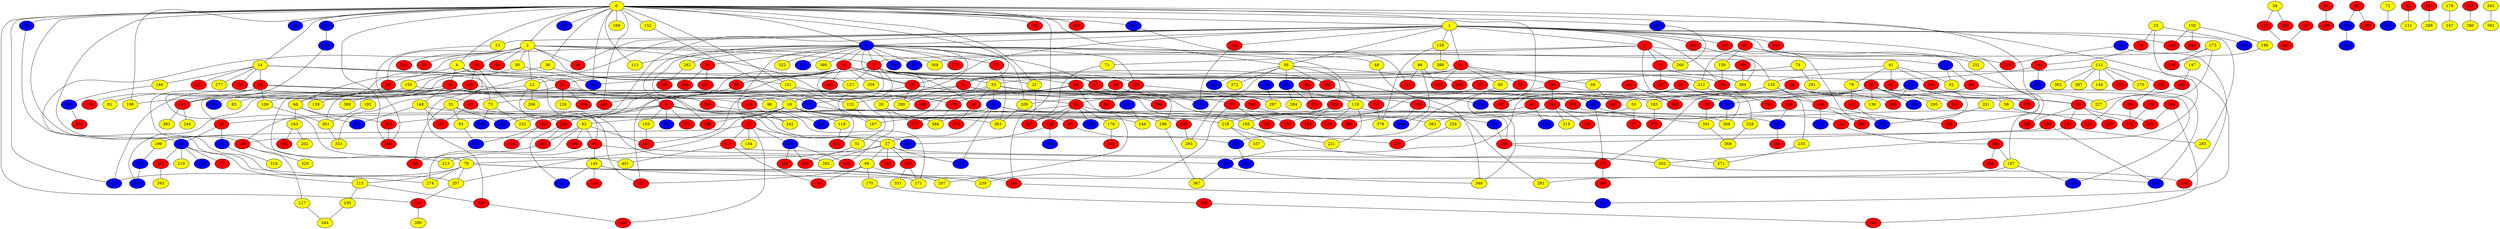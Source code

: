 graph {
0 [style = filled fillcolor = yellow];
1 [style = filled fillcolor = yellow];
2 [style = filled fillcolor = yellow];
3 [style = filled fillcolor = red];
4 [style = filled fillcolor = yellow];
5 [style = filled fillcolor = blue];
6 [style = filled fillcolor = red];
7 [style = filled fillcolor = red];
8 [style = filled fillcolor = red];
9 [style = filled fillcolor = red];
10 [style = filled fillcolor = red];
11 [style = filled fillcolor = red];
12 [style = filled fillcolor = yellow];
13 [style = filled fillcolor = yellow];
14 [style = filled fillcolor = yellow];
15 [style = filled fillcolor = red];
16 [style = filled fillcolor = red];
17 [style = filled fillcolor = blue];
18 [style = filled fillcolor = yellow];
19 [style = filled fillcolor = red];
20 [style = filled fillcolor = red];
21 [style = filled fillcolor = blue];
22 [style = filled fillcolor = yellow];
23 [style = filled fillcolor = yellow];
24 [style = filled fillcolor = red];
25 [style = filled fillcolor = red];
26 [style = filled fillcolor = yellow];
27 [style = filled fillcolor = red];
28 [style = filled fillcolor = red];
29 [style = filled fillcolor = red];
30 [style = filled fillcolor = yellow];
31 [style = filled fillcolor = red];
32 [style = filled fillcolor = yellow];
33 [style = filled fillcolor = yellow];
34 [style = filled fillcolor = yellow];
35 [style = filled fillcolor = red];
36 [style = filled fillcolor = blue];
37 [style = filled fillcolor = yellow];
38 [style = filled fillcolor = yellow];
39 [style = filled fillcolor = blue];
40 [style = filled fillcolor = red];
41 [style = filled fillcolor = yellow];
42 [style = filled fillcolor = blue];
43 [style = filled fillcolor = red];
44 [style = filled fillcolor = blue];
45 [style = filled fillcolor = red];
46 [style = filled fillcolor = red];
47 [style = filled fillcolor = red];
48 [style = filled fillcolor = yellow];
49 [style = filled fillcolor = red];
50 [style = filled fillcolor = red];
51 [style = filled fillcolor = yellow];
52 [style = filled fillcolor = red];
53 [style = filled fillcolor = yellow];
54 [style = filled fillcolor = red];
55 [style = filled fillcolor = blue];
56 [style = filled fillcolor = yellow];
57 [style = filled fillcolor = red];
58 [style = filled fillcolor = yellow];
59 [style = filled fillcolor = blue];
60 [style = filled fillcolor = red];
61 [style = filled fillcolor = red];
62 [style = filled fillcolor = yellow];
63 [style = filled fillcolor = blue];
64 [style = filled fillcolor = red];
65 [style = filled fillcolor = blue];
66 [style = filled fillcolor = yellow];
67 [style = filled fillcolor = red];
68 [style = filled fillcolor = yellow];
69 [style = filled fillcolor = yellow];
70 [style = filled fillcolor = red];
71 [style = filled fillcolor = yellow];
72 [style = filled fillcolor = yellow];
73 [style = filled fillcolor = yellow];
74 [style = filled fillcolor = yellow];
75 [style = filled fillcolor = red];
76 [style = filled fillcolor = red];
77 [style = filled fillcolor = red];
78 [style = filled fillcolor = yellow];
79 [style = filled fillcolor = yellow];
80 [style = filled fillcolor = yellow];
81 [style = filled fillcolor = yellow];
82 [style = filled fillcolor = red];
83 [style = filled fillcolor = yellow];
84 [style = filled fillcolor = blue];
85 [style = filled fillcolor = blue];
86 [style = filled fillcolor = yellow];
87 [style = filled fillcolor = red];
88 [style = filled fillcolor = red];
89 [style = filled fillcolor = red];
90 [style = filled fillcolor = red];
91 [style = filled fillcolor = red];
92 [style = filled fillcolor = yellow];
93 [style = filled fillcolor = yellow];
94 [style = filled fillcolor = blue];
95 [style = filled fillcolor = red];
96 [style = filled fillcolor = yellow];
97 [style = filled fillcolor = blue];
98 [style = filled fillcolor = blue];
99 [style = filled fillcolor = red];
100 [style = filled fillcolor = red];
101 [style = filled fillcolor = yellow];
102 [style = filled fillcolor = red];
103 [style = filled fillcolor = yellow];
104 [style = filled fillcolor = red];
105 [style = filled fillcolor = red];
106 [style = filled fillcolor = red];
107 [style = filled fillcolor = red];
108 [style = filled fillcolor = red];
109 [style = filled fillcolor = yellow];
110 [style = filled fillcolor = red];
111 [style = filled fillcolor = red];
112 [style = filled fillcolor = yellow];
113 [style = filled fillcolor = yellow];
114 [style = filled fillcolor = red];
115 [style = filled fillcolor = yellow];
116 [style = filled fillcolor = red];
117 [style = filled fillcolor = red];
118 [style = filled fillcolor = yellow];
119 [style = filled fillcolor = yellow];
120 [style = filled fillcolor = blue];
121 [style = filled fillcolor = red];
122 [style = filled fillcolor = blue];
123 [style = filled fillcolor = blue];
124 [style = filled fillcolor = red];
125 [style = filled fillcolor = red];
126 [style = filled fillcolor = yellow];
127 [style = filled fillcolor = yellow];
128 [style = filled fillcolor = red];
129 [style = filled fillcolor = red];
130 [style = filled fillcolor = red];
131 [style = filled fillcolor = blue];
132 [style = filled fillcolor = yellow];
133 [style = filled fillcolor = red];
134 [style = filled fillcolor = yellow];
135 [style = filled fillcolor = yellow];
136 [style = filled fillcolor = yellow];
137 [style = filled fillcolor = red];
138 [style = filled fillcolor = red];
139 [style = filled fillcolor = yellow];
140 [style = filled fillcolor = red];
141 [style = filled fillcolor = red];
142 [style = filled fillcolor = blue];
143 [style = filled fillcolor = red];
144 [style = filled fillcolor = yellow];
145 [style = filled fillcolor = yellow];
146 [style = filled fillcolor = yellow];
147 [style = filled fillcolor = yellow];
148 [style = filled fillcolor = yellow];
149 [style = filled fillcolor = red];
150 [style = filled fillcolor = yellow];
151 [style = filled fillcolor = red];
152 [style = filled fillcolor = yellow];
153 [style = filled fillcolor = red];
154 [style = filled fillcolor = red];
155 [style = filled fillcolor = yellow];
156 [style = filled fillcolor = blue];
157 [style = filled fillcolor = red];
158 [style = filled fillcolor = yellow];
159 [style = filled fillcolor = yellow];
160 [style = filled fillcolor = red];
161 [style = filled fillcolor = red];
162 [style = filled fillcolor = blue];
163 [style = filled fillcolor = yellow];
164 [style = filled fillcolor = red];
165 [style = filled fillcolor = blue];
166 [style = filled fillcolor = red];
167 [style = filled fillcolor = yellow];
168 [style = filled fillcolor = red];
169 [style = filled fillcolor = yellow];
170 [style = filled fillcolor = yellow];
171 [style = filled fillcolor = yellow];
172 [style = filled fillcolor = red];
173 [style = filled fillcolor = yellow];
174 [style = filled fillcolor = blue];
175 [style = filled fillcolor = red];
176 [style = filled fillcolor = yellow];
177 [style = filled fillcolor = red];
178 [style = filled fillcolor = red];
179 [style = filled fillcolor = yellow];
180 [style = filled fillcolor = red];
181 [style = filled fillcolor = red];
182 [style = filled fillcolor = red];
183 [style = filled fillcolor = yellow];
184 [style = filled fillcolor = red];
185 [style = filled fillcolor = yellow];
186 [style = filled fillcolor = blue];
187 [style = filled fillcolor = blue];
188 [style = filled fillcolor = red];
189 [style = filled fillcolor = red];
190 [style = filled fillcolor = red];
191 [style = filled fillcolor = red];
192 [style = filled fillcolor = yellow];
193 [style = filled fillcolor = red];
194 [style = filled fillcolor = blue];
195 [style = filled fillcolor = blue];
196 [style = filled fillcolor = yellow];
197 [style = filled fillcolor = yellow];
198 [style = filled fillcolor = yellow];
199 [style = filled fillcolor = yellow];
200 [style = filled fillcolor = blue];
201 [style = filled fillcolor = yellow];
202 [style = filled fillcolor = yellow];
203 [style = filled fillcolor = red];
204 [style = filled fillcolor = red];
205 [style = filled fillcolor = red];
206 [style = filled fillcolor = yellow];
207 [style = filled fillcolor = yellow];
208 [style = filled fillcolor = red];
209 [style = filled fillcolor = yellow];
210 [style = filled fillcolor = red];
211 [style = filled fillcolor = yellow];
212 [style = filled fillcolor = yellow];
213 [style = filled fillcolor = yellow];
214 [style = filled fillcolor = red];
215 [style = filled fillcolor = blue];
216 [style = filled fillcolor = red];
217 [style = filled fillcolor = yellow];
218 [style = filled fillcolor = yellow];
219 [style = filled fillcolor = yellow];
220 [style = filled fillcolor = red];
221 [style = filled fillcolor = yellow];
222 [style = filled fillcolor = red];
223 [style = filled fillcolor = red];
224 [style = filled fillcolor = red];
225 [style = filled fillcolor = blue];
226 [style = filled fillcolor = red];
227 [style = filled fillcolor = yellow];
228 [style = filled fillcolor = yellow];
229 [style = filled fillcolor = blue];
230 [style = filled fillcolor = red];
231 [style = filled fillcolor = red];
232 [style = filled fillcolor = yellow];
233 [style = filled fillcolor = yellow];
234 [style = filled fillcolor = red];
235 [style = filled fillcolor = yellow];
236 [style = filled fillcolor = red];
237 [style = filled fillcolor = red];
238 [style = filled fillcolor = blue];
239 [style = filled fillcolor = yellow];
240 [style = filled fillcolor = blue];
241 [style = filled fillcolor = red];
242 [style = filled fillcolor = yellow];
243 [style = filled fillcolor = red];
244 [style = filled fillcolor = yellow];
245 [style = filled fillcolor = red];
246 [style = filled fillcolor = yellow];
247 [style = filled fillcolor = yellow];
248 [style = filled fillcolor = blue];
249 [style = filled fillcolor = blue];
250 [style = filled fillcolor = red];
251 [style = filled fillcolor = yellow];
252 [style = filled fillcolor = red];
253 [style = filled fillcolor = red];
254 [style = filled fillcolor = red];
255 [style = filled fillcolor = red];
256 [style = filled fillcolor = red];
257 [style = filled fillcolor = red];
258 [style = filled fillcolor = blue];
259 [style = filled fillcolor = yellow];
260 [style = filled fillcolor = yellow];
261 [style = filled fillcolor = yellow];
262 [style = filled fillcolor = yellow];
263 [style = filled fillcolor = red];
264 [style = filled fillcolor = blue];
265 [style = filled fillcolor = red];
266 [style = filled fillcolor = blue];
267 [style = filled fillcolor = red];
268 [style = filled fillcolor = red];
269 [style = filled fillcolor = blue];
270 [style = filled fillcolor = yellow];
271 [style = filled fillcolor = yellow];
272 [style = filled fillcolor = red];
273 [style = filled fillcolor = red];
274 [style = filled fillcolor = yellow];
275 [style = filled fillcolor = red];
276 [style = filled fillcolor = red];
277 [style = filled fillcolor = yellow];
278 [style = filled fillcolor = blue];
279 [style = filled fillcolor = red];
280 [style = filled fillcolor = yellow];
281 [style = filled fillcolor = yellow];
282 [style = filled fillcolor = yellow];
283 [style = filled fillcolor = red];
284 [style = filled fillcolor = yellow];
285 [style = filled fillcolor = yellow];
286 [style = filled fillcolor = red];
287 [style = filled fillcolor = yellow];
288 [style = filled fillcolor = yellow];
289 [style = filled fillcolor = red];
290 [style = filled fillcolor = blue];
291 [style = filled fillcolor = yellow];
292 [style = filled fillcolor = red];
293 [style = filled fillcolor = yellow];
294 [style = filled fillcolor = red];
295 [style = filled fillcolor = yellow];
296 [style = filled fillcolor = yellow];
297 [style = filled fillcolor = yellow];
298 [style = filled fillcolor = red];
299 [style = filled fillcolor = red];
300 [style = filled fillcolor = red];
301 [style = filled fillcolor = yellow];
302 [style = filled fillcolor = yellow];
303 [style = filled fillcolor = red];
304 [style = filled fillcolor = red];
305 [style = filled fillcolor = blue];
306 [style = filled fillcolor = yellow];
307 [style = filled fillcolor = red];
308 [style = filled fillcolor = red];
309 [style = filled fillcolor = red];
310 [style = filled fillcolor = blue];
311 [style = filled fillcolor = red];
312 [style = filled fillcolor = red];
313 [style = filled fillcolor = red];
314 [style = filled fillcolor = red];
315 [style = filled fillcolor = yellow];
316 [style = filled fillcolor = red];
317 [style = filled fillcolor = red];
318 [style = filled fillcolor = yellow];
319 [style = filled fillcolor = red];
320 [style = filled fillcolor = yellow];
321 [style = filled fillcolor = blue];
322 [style = filled fillcolor = yellow];
323 [style = filled fillcolor = red];
324 [style = filled fillcolor = red];
325 [style = filled fillcolor = blue];
326 [style = filled fillcolor = red];
327 [style = filled fillcolor = red];
328 [style = filled fillcolor = red];
329 [style = filled fillcolor = blue];
330 [style = filled fillcolor = red];
331 [style = filled fillcolor = red];
332 [style = filled fillcolor = red];
333 [style = filled fillcolor = yellow];
334 [style = filled fillcolor = blue];
335 [style = filled fillcolor = blue];
336 [style = filled fillcolor = red];
337 [style = filled fillcolor = yellow];
338 [style = filled fillcolor = red];
339 [style = filled fillcolor = red];
340 [style = filled fillcolor = blue];
341 [style = filled fillcolor = blue];
342 [style = filled fillcolor = yellow];
343 [style = filled fillcolor = red];
344 [style = filled fillcolor = yellow];
345 [style = filled fillcolor = red];
346 [style = filled fillcolor = red];
347 [style = filled fillcolor = red];
348 [style = filled fillcolor = yellow];
349 [style = filled fillcolor = red];
350 [style = filled fillcolor = blue];
351 [style = filled fillcolor = yellow];
352 [style = filled fillcolor = blue];
353 [style = filled fillcolor = red];
354 [style = filled fillcolor = blue];
355 [style = filled fillcolor = blue];
356 [style = filled fillcolor = red];
357 [style = filled fillcolor = blue];
358 [style = filled fillcolor = red];
359 [style = filled fillcolor = yellow];
360 [style = filled fillcolor = red];
361 [style = filled fillcolor = red];
362 [style = filled fillcolor = yellow];
363 [style = filled fillcolor = yellow];
364 [style = filled fillcolor = blue];
365 [style = filled fillcolor = red];
366 [style = filled fillcolor = yellow];
367 [style = filled fillcolor = yellow];
368 [style = filled fillcolor = yellow];
369 [style = filled fillcolor = yellow];
370 [style = filled fillcolor = red];
371 [style = filled fillcolor = blue];
372 [style = filled fillcolor = yellow];
373 [style = filled fillcolor = red];
374 [style = filled fillcolor = red];
375 [style = filled fillcolor = red];
376 [style = filled fillcolor = red];
377 [style = filled fillcolor = red];
378 [style = filled fillcolor = yellow];
379 [style = filled fillcolor = red];
380 [style = filled fillcolor = yellow];
381 [style = filled fillcolor = yellow];
382 [style = filled fillcolor = blue];
383 [style = filled fillcolor = yellow];
384 [style = filled fillcolor = yellow];
385 [style = filled fillcolor = red];
386 [style = filled fillcolor = yellow];
387 [style = filled fillcolor = yellow];
388 [style = filled fillcolor = yellow];
389 [style = filled fillcolor = yellow];
390 [style = filled fillcolor = yellow];
391 [style = filled fillcolor = yellow];
392 [style = filled fillcolor = red];
393 [style = filled fillcolor = yellow];
394 [style = filled fillcolor = red];
395 [style = filled fillcolor = blue];
396 [style = filled fillcolor = blue];
397 [style = filled fillcolor = blue];
398 [style = filled fillcolor = red];
399 [style = filled fillcolor = red];
400 [style = filled fillcolor = red];
401 [style = filled fillcolor = yellow];
402 [style = filled fillcolor = red];
0 -- 5;
0 -- 4;
0 -- 2;
0 -- 1;
0 -- 14;
0 -- 22;
0 -- 31;
0 -- 38;
0 -- 39;
0 -- 55;
0 -- 56;
0 -- 98;
0 -- 101;
0 -- 113;
0 -- 142;
0 -- 149;
0 -- 152;
0 -- 166;
0 -- 169;
0 -- 187;
0 -- 198;
0 -- 213;
0 -- 240;
0 -- 241;
0 -- 257;
0 -- 265;
0 -- 278;
0 -- 302;
0 -- 314;
0 -- 349;
0 -- 385;
0 -- 392;
0 -- 395;
1 -- 3;
1 -- 5;
1 -- 8;
1 -- 13;
1 -- 16;
1 -- 21;
1 -- 49;
1 -- 56;
1 -- 137;
1 -- 153;
1 -- 158;
1 -- 225;
1 -- 285;
1 -- 323;
1 -- 326;
1 -- 328;
1 -- 336;
1 -- 370;
1 -- 400;
2 -- 7;
2 -- 12;
2 -- 19;
2 -- 25;
2 -- 28;
2 -- 30;
2 -- 36;
2 -- 49;
2 -- 127;
2 -- 154;
2 -- 175;
2 -- 220;
2 -- 369;
3 -- 7;
3 -- 70;
3 -- 71;
3 -- 197;
3 -- 260;
3 -- 306;
4 -- 10;
4 -- 15;
4 -- 32;
4 -- 66;
5 -- 6;
5 -- 7;
5 -- 9;
5 -- 11;
5 -- 16;
5 -- 17;
5 -- 27;
5 -- 48;
5 -- 57;
5 -- 66;
5 -- 75;
5 -- 84;
5 -- 113;
5 -- 118;
5 -- 120;
5 -- 129;
5 -- 135;
5 -- 172;
5 -- 209;
5 -- 236;
5 -- 282;
5 -- 322;
5 -- 371;
5 -- 386;
6 -- 20;
6 -- 37;
6 -- 85;
6 -- 90;
6 -- 103;
6 -- 164;
6 -- 226;
6 -- 242;
6 -- 272;
6 -- 354;
7 -- 15;
7 -- 26;
7 -- 50;
7 -- 64;
7 -- 127;
7 -- 157;
7 -- 190;
7 -- 212;
7 -- 312;
7 -- 348;
7 -- 370;
7 -- 395;
8 -- 31;
8 -- 33;
8 -- 54;
8 -- 69;
8 -- 80;
8 -- 353;
9 -- 237;
9 -- 250;
10 -- 20;
10 -- 82;
10 -- 83;
10 -- 114;
10 -- 148;
10 -- 198;
10 -- 261;
10 -- 269;
10 -- 334;
11 -- 12;
11 -- 16;
11 -- 33;
11 -- 47;
11 -- 51;
11 -- 57;
11 -- 89;
11 -- 100;
11 -- 129;
11 -- 141;
11 -- 232;
11 -- 299;
11 -- 359;
12 -- 99;
12 -- 206;
12 -- 357;
13 -- 392;
14 -- 18;
14 -- 35;
14 -- 73;
14 -- 133;
14 -- 146;
14 -- 222;
14 -- 262;
14 -- 277;
15 -- 17;
15 -- 96;
15 -- 104;
15 -- 109;
15 -- 126;
16 -- 18;
16 -- 58;
16 -- 280;
17 -- 111;
17 -- 303;
18 -- 27;
18 -- 92;
18 -- 94;
18 -- 119;
18 -- 149;
18 -- 236;
18 -- 246;
18 -- 306;
18 -- 376;
19 -- 22;
19 -- 28;
19 -- 130;
19 -- 226;
20 -- 36;
20 -- 97;
21 -- 62;
21 -- 88;
22 -- 327;
23 -- 76;
23 -- 258;
23 -- 266;
24 -- 82;
24 -- 95;
24 -- 200;
24 -- 379;
26 -- 345;
26 -- 377;
27 -- 37;
27 -- 117;
27 -- 134;
27 -- 156;
27 -- 199;
27 -- 346;
28 -- 139;
29 -- 162;
29 -- 168;
29 -- 226;
29 -- 228;
29 -- 245;
29 -- 257;
30 -- 155;
30 -- 395;
31 -- 210;
31 -- 253;
31 -- 263;
31 -- 280;
31 -- 333;
32 -- 93;
32 -- 225;
32 -- 253;
32 -- 286;
33 -- 42;
33 -- 44;
33 -- 50;
33 -- 132;
33 -- 177;
33 -- 298;
33 -- 310;
35 -- 47;
35 -- 81;
35 -- 109;
35 -- 171;
35 -- 207;
35 -- 234;
36 -- 77;
36 -- 115;
36 -- 219;
36 -- 229;
36 -- 361;
38 -- 101;
38 -- 141;
40 -- 165;
40 -- 279;
41 -- 61;
41 -- 62;
41 -- 79;
41 -- 188;
41 -- 191;
42 -- 37;
42 -- 185;
42 -- 264;
42 -- 296;
42 -- 377;
43 -- 339;
44 -- 275;
44 -- 321;
45 -- 122;
45 -- 289;
34 -- 107;
34 -- 256;
37 -- 68;
37 -- 78;
37 -- 105;
37 -- 140;
37 -- 262;
37 -- 264;
37 -- 302;
46 -- 118;
46 -- 175;
47 -- 230;
47 -- 363;
48 -- 162;
50 -- 374;
51 -- 216;
52 -- 243;
53 -- 67;
53 -- 383;
55 -- 194;
56 -- 65;
56 -- 100;
56 -- 128;
56 -- 203;
56 -- 293;
56 -- 340;
56 -- 372;
57 -- 296;
57 -- 382;
58 -- 313;
59 -- 294;
59 -- 338;
60 -- 114;
60 -- 136;
60 -- 248;
60 -- 249;
60 -- 252;
60 -- 269;
60 -- 275;
60 -- 295;
60 -- 319;
63 -- 78;
63 -- 95;
63 -- 111;
63 -- 245;
64 -- 73;
64 -- 183;
64 -- 188;
64 -- 287;
64 -- 332;
64 -- 398;
65 -- 284;
65 -- 375;
66 -- 163;
66 -- 195;
66 -- 303;
68 -- 143;
68 -- 166;
68 -- 170;
68 -- 253;
69 -- 292;
70 -- 307;
70 -- 384;
71 -- 327;
72 -- 215;
73 -- 232;
73 -- 396;
74 -- 203;
74 -- 291;
75 -- 363;
76 -- 161;
78 -- 115;
78 -- 171;
78 -- 207;
78 -- 239;
78 -- 274;
78 -- 278;
78 -- 287;
79 -- 121;
80 -- 238;
82 -- 108;
82 -- 124;
82 -- 176;
82 -- 186;
82 -- 327;
82 -- 366;
86 -- 311;
86 -- 353;
86 -- 364;
87 -- 159;
87 -- 212;
87 -- 251;
87 -- 294;
88 -- 183;
88 -- 350;
89 -- 385;
90 -- 238;
91 -- 211;
92 -- 99;
92 -- 106;
92 -- 157;
92 -- 274;
92 -- 283;
93 -- 352;
94 -- 268;
95 -- 125;
95 -- 223;
95 -- 331;
95 -- 349;
96 -- 310;
97 -- 318;
98 -- 274;
99 -- 145;
99 -- 200;
99 -- 213;
100 -- 116;
101 -- 132;
101 -- 188;
102 -- 343;
103 -- 157;
107 -- 243;
108 -- 293;
109 -- 261;
110 -- 301;
111 -- 160;
112 -- 135;
112 -- 144;
112 -- 193;
112 -- 231;
112 -- 270;
112 -- 362;
112 -- 387;
114 -- 242;
115 -- 235;
115 -- 326;
116 -- 378;
117 -- 143;
117 -- 275;
117 -- 401;
118 -- 167;
118 -- 221;
118 -- 268;
118 -- 279;
119 -- 312;
121 -- 321;
122 -- 341;
123 -- 297;
124 -- 354;
124 -- 355;
125 -- 149;
125 -- 285;
128 -- 185;
128 -- 207;
128 -- 218;
128 -- 394;
129 -- 297;
129 -- 347;
130 -- 141;
130 -- 279;
130 -- 389;
131 -- 246;
132 -- 167;
135 -- 168;
135 -- 209;
135 -- 233;
137 -- 399;
138 -- 268;
138 -- 350;
140 -- 171;
140 -- 351;
141 -- 244;
141 -- 381;
145 -- 214;
145 -- 350;
145 -- 397;
146 -- 305;
147 -- 208;
148 -- 195;
148 -- 218;
148 -- 230;
149 -- 217;
149 -- 320;
150 -- 153;
150 -- 180;
150 -- 196;
151 -- 288;
152 -- 167;
155 -- 205;
155 -- 278;
156 -- 216;
156 -- 308;
156 -- 345;
158 -- 378;
158 -- 388;
159 -- 370;
160 -- 197;
160 -- 356;
161 -- 190;
161 -- 329;
163 -- 182;
163 -- 202;
164 -- 224;
164 -- 352;
166 -- 266;
168 -- 174;
168 -- 328;
168 -- 399;
170 -- 309;
173 -- 276;
173 -- 324;
173 -- 369;
175 -- 366;
176 -- 330;
177 -- 239;
177 -- 255;
177 -- 325;
178 -- 313;
179 -- 247;
181 -- 375;
183 -- 373;
184 -- 331;
184 -- 360;
185 -- 221;
185 -- 273;
187 -- 260;
189 -- 384;
190 -- 254;
190 -- 343;
190 -- 348;
191 -- 227;
192 -- 261;
194 -- 401;
196 -- 276;
197 -- 249;
197 -- 281;
199 -- 335;
200 -- 348;
200 -- 367;
201 -- 321;
204 -- 325;
205 -- 366;
207 -- 241;
208 -- 227;
209 -- 363;
210 -- 301;
212 -- 252;
217 -- 344;
218 -- 302;
218 -- 337;
226 -- 283;
226 -- 397;
228 -- 368;
231 -- 304;
233 -- 271;
235 -- 344;
238 -- 290;
240 -- 311;
241 -- 390;
254 -- 315;
254 -- 316;
254 -- 324;
254 -- 398;
259 -- 273;
261 -- 333;
263 -- 281;
263 -- 364;
267 -- 269;
267 -- 376;
268 -- 271;
269 -- 306;
275 -- 358;
282 -- 300;
283 -- 286;
296 -- 367;
301 -- 368;
302 -- 338;
303 -- 392;
304 -- 313;
305 -- 402;
309 -- 360;
317 -- 380;
323 -- 382;
325 -- 365;
326 -- 346;
332 -- 383;
335 -- 357;
336 -- 384;
342 -- 391;
361 -- 393;
}
